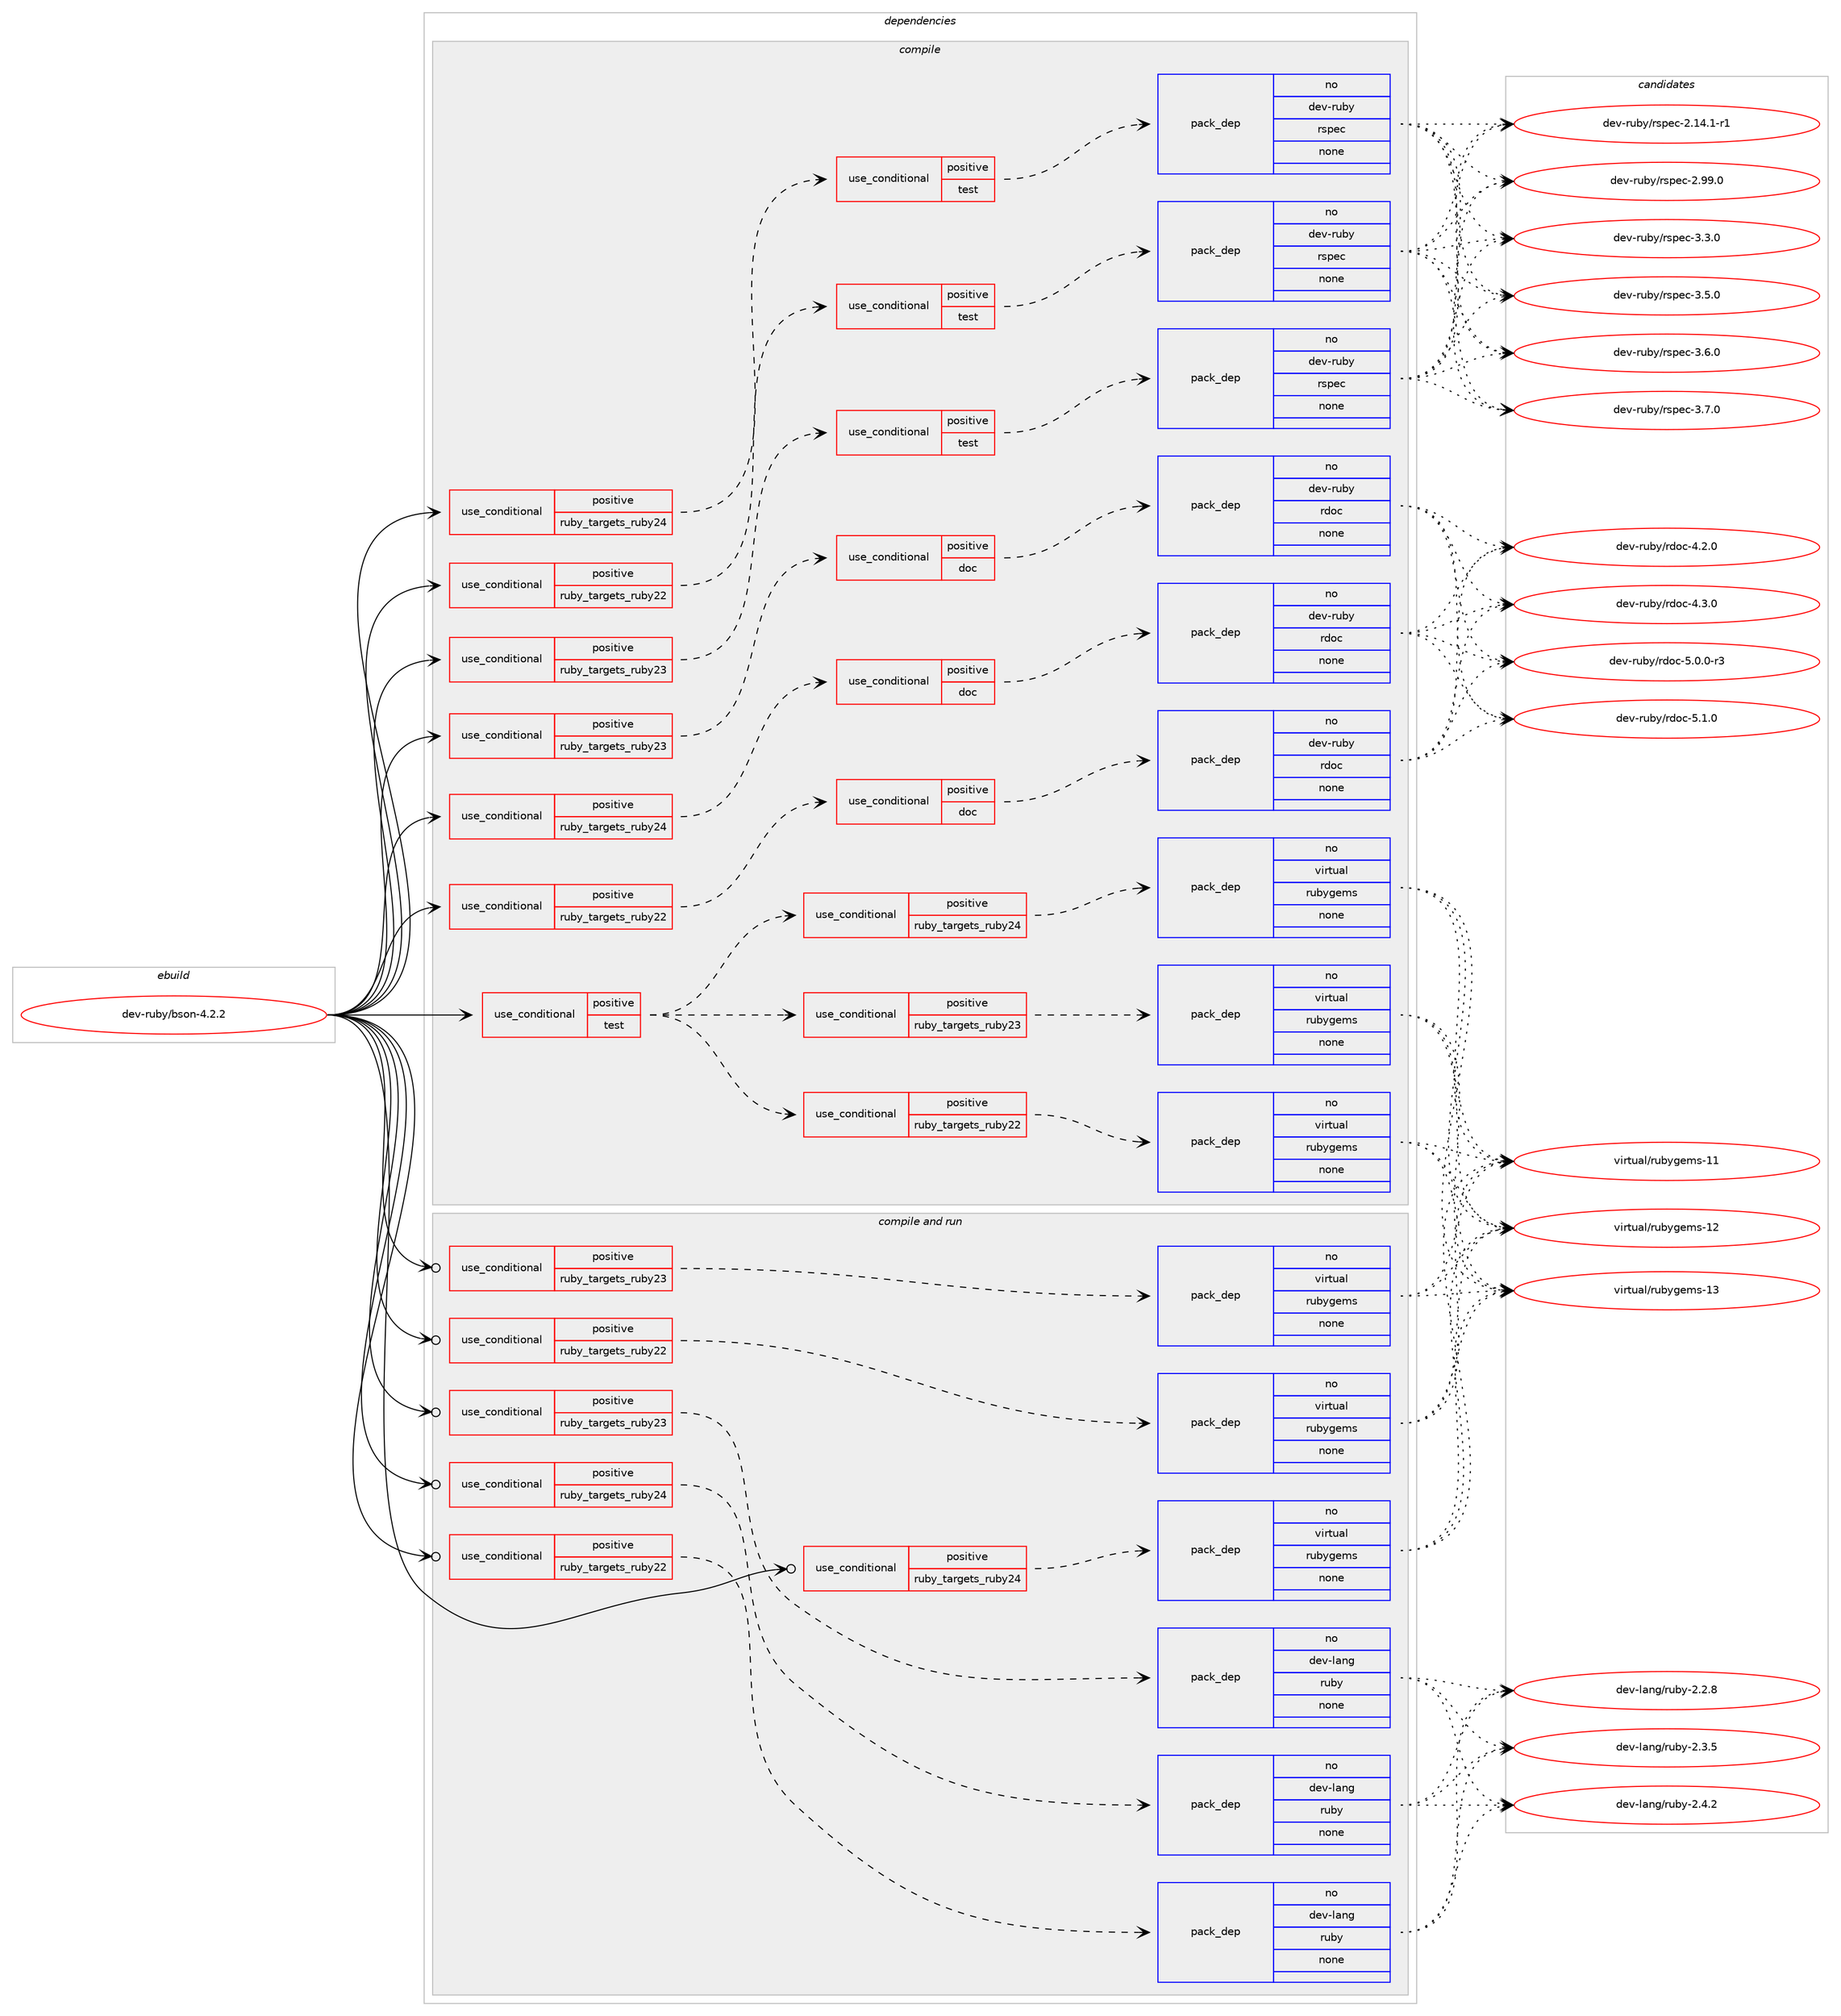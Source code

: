 digraph prolog {

# *************
# Graph options
# *************

newrank=true;
concentrate=true;
compound=true;
graph [rankdir=LR,fontname=Helvetica,fontsize=10,ranksep=1.5];#, ranksep=2.5, nodesep=0.2];
edge  [arrowhead=vee];
node  [fontname=Helvetica,fontsize=10];

# **********
# The ebuild
# **********

subgraph cluster_leftcol {
color=gray;
rank=same;
label=<<i>ebuild</i>>;
id [label="dev-ruby/bson-4.2.2", color=red, width=4, href="../dev-ruby/bson-4.2.2.svg"];
}

# ****************
# The dependencies
# ****************

subgraph cluster_midcol {
color=gray;
label=<<i>dependencies</i>>;
subgraph cluster_compile {
fillcolor="#eeeeee";
style=filled;
label=<<i>compile</i>>;
subgraph cond53128 {
dependency231008 [label=<<TABLE BORDER="0" CELLBORDER="1" CELLSPACING="0" CELLPADDING="4"><TR><TD ROWSPAN="3" CELLPADDING="10">use_conditional</TD></TR><TR><TD>positive</TD></TR><TR><TD>ruby_targets_ruby22</TD></TR></TABLE>>, shape=none, color=red];
subgraph cond53129 {
dependency231009 [label=<<TABLE BORDER="0" CELLBORDER="1" CELLSPACING="0" CELLPADDING="4"><TR><TD ROWSPAN="3" CELLPADDING="10">use_conditional</TD></TR><TR><TD>positive</TD></TR><TR><TD>doc</TD></TR></TABLE>>, shape=none, color=red];
subgraph pack173806 {
dependency231010 [label=<<TABLE BORDER="0" CELLBORDER="1" CELLSPACING="0" CELLPADDING="4" WIDTH="220"><TR><TD ROWSPAN="6" CELLPADDING="30">pack_dep</TD></TR><TR><TD WIDTH="110">no</TD></TR><TR><TD>dev-ruby</TD></TR><TR><TD>rdoc</TD></TR><TR><TD>none</TD></TR><TR><TD></TD></TR></TABLE>>, shape=none, color=blue];
}
dependency231009:e -> dependency231010:w [weight=20,style="dashed",arrowhead="vee"];
}
dependency231008:e -> dependency231009:w [weight=20,style="dashed",arrowhead="vee"];
}
id:e -> dependency231008:w [weight=20,style="solid",arrowhead="vee"];
subgraph cond53130 {
dependency231011 [label=<<TABLE BORDER="0" CELLBORDER="1" CELLSPACING="0" CELLPADDING="4"><TR><TD ROWSPAN="3" CELLPADDING="10">use_conditional</TD></TR><TR><TD>positive</TD></TR><TR><TD>ruby_targets_ruby22</TD></TR></TABLE>>, shape=none, color=red];
subgraph cond53131 {
dependency231012 [label=<<TABLE BORDER="0" CELLBORDER="1" CELLSPACING="0" CELLPADDING="4"><TR><TD ROWSPAN="3" CELLPADDING="10">use_conditional</TD></TR><TR><TD>positive</TD></TR><TR><TD>test</TD></TR></TABLE>>, shape=none, color=red];
subgraph pack173807 {
dependency231013 [label=<<TABLE BORDER="0" CELLBORDER="1" CELLSPACING="0" CELLPADDING="4" WIDTH="220"><TR><TD ROWSPAN="6" CELLPADDING="30">pack_dep</TD></TR><TR><TD WIDTH="110">no</TD></TR><TR><TD>dev-ruby</TD></TR><TR><TD>rspec</TD></TR><TR><TD>none</TD></TR><TR><TD></TD></TR></TABLE>>, shape=none, color=blue];
}
dependency231012:e -> dependency231013:w [weight=20,style="dashed",arrowhead="vee"];
}
dependency231011:e -> dependency231012:w [weight=20,style="dashed",arrowhead="vee"];
}
id:e -> dependency231011:w [weight=20,style="solid",arrowhead="vee"];
subgraph cond53132 {
dependency231014 [label=<<TABLE BORDER="0" CELLBORDER="1" CELLSPACING="0" CELLPADDING="4"><TR><TD ROWSPAN="3" CELLPADDING="10">use_conditional</TD></TR><TR><TD>positive</TD></TR><TR><TD>ruby_targets_ruby23</TD></TR></TABLE>>, shape=none, color=red];
subgraph cond53133 {
dependency231015 [label=<<TABLE BORDER="0" CELLBORDER="1" CELLSPACING="0" CELLPADDING="4"><TR><TD ROWSPAN="3" CELLPADDING="10">use_conditional</TD></TR><TR><TD>positive</TD></TR><TR><TD>doc</TD></TR></TABLE>>, shape=none, color=red];
subgraph pack173808 {
dependency231016 [label=<<TABLE BORDER="0" CELLBORDER="1" CELLSPACING="0" CELLPADDING="4" WIDTH="220"><TR><TD ROWSPAN="6" CELLPADDING="30">pack_dep</TD></TR><TR><TD WIDTH="110">no</TD></TR><TR><TD>dev-ruby</TD></TR><TR><TD>rdoc</TD></TR><TR><TD>none</TD></TR><TR><TD></TD></TR></TABLE>>, shape=none, color=blue];
}
dependency231015:e -> dependency231016:w [weight=20,style="dashed",arrowhead="vee"];
}
dependency231014:e -> dependency231015:w [weight=20,style="dashed",arrowhead="vee"];
}
id:e -> dependency231014:w [weight=20,style="solid",arrowhead="vee"];
subgraph cond53134 {
dependency231017 [label=<<TABLE BORDER="0" CELLBORDER="1" CELLSPACING="0" CELLPADDING="4"><TR><TD ROWSPAN="3" CELLPADDING="10">use_conditional</TD></TR><TR><TD>positive</TD></TR><TR><TD>ruby_targets_ruby23</TD></TR></TABLE>>, shape=none, color=red];
subgraph cond53135 {
dependency231018 [label=<<TABLE BORDER="0" CELLBORDER="1" CELLSPACING="0" CELLPADDING="4"><TR><TD ROWSPAN="3" CELLPADDING="10">use_conditional</TD></TR><TR><TD>positive</TD></TR><TR><TD>test</TD></TR></TABLE>>, shape=none, color=red];
subgraph pack173809 {
dependency231019 [label=<<TABLE BORDER="0" CELLBORDER="1" CELLSPACING="0" CELLPADDING="4" WIDTH="220"><TR><TD ROWSPAN="6" CELLPADDING="30">pack_dep</TD></TR><TR><TD WIDTH="110">no</TD></TR><TR><TD>dev-ruby</TD></TR><TR><TD>rspec</TD></TR><TR><TD>none</TD></TR><TR><TD></TD></TR></TABLE>>, shape=none, color=blue];
}
dependency231018:e -> dependency231019:w [weight=20,style="dashed",arrowhead="vee"];
}
dependency231017:e -> dependency231018:w [weight=20,style="dashed",arrowhead="vee"];
}
id:e -> dependency231017:w [weight=20,style="solid",arrowhead="vee"];
subgraph cond53136 {
dependency231020 [label=<<TABLE BORDER="0" CELLBORDER="1" CELLSPACING="0" CELLPADDING="4"><TR><TD ROWSPAN="3" CELLPADDING="10">use_conditional</TD></TR><TR><TD>positive</TD></TR><TR><TD>ruby_targets_ruby24</TD></TR></TABLE>>, shape=none, color=red];
subgraph cond53137 {
dependency231021 [label=<<TABLE BORDER="0" CELLBORDER="1" CELLSPACING="0" CELLPADDING="4"><TR><TD ROWSPAN="3" CELLPADDING="10">use_conditional</TD></TR><TR><TD>positive</TD></TR><TR><TD>doc</TD></TR></TABLE>>, shape=none, color=red];
subgraph pack173810 {
dependency231022 [label=<<TABLE BORDER="0" CELLBORDER="1" CELLSPACING="0" CELLPADDING="4" WIDTH="220"><TR><TD ROWSPAN="6" CELLPADDING="30">pack_dep</TD></TR><TR><TD WIDTH="110">no</TD></TR><TR><TD>dev-ruby</TD></TR><TR><TD>rdoc</TD></TR><TR><TD>none</TD></TR><TR><TD></TD></TR></TABLE>>, shape=none, color=blue];
}
dependency231021:e -> dependency231022:w [weight=20,style="dashed",arrowhead="vee"];
}
dependency231020:e -> dependency231021:w [weight=20,style="dashed",arrowhead="vee"];
}
id:e -> dependency231020:w [weight=20,style="solid",arrowhead="vee"];
subgraph cond53138 {
dependency231023 [label=<<TABLE BORDER="0" CELLBORDER="1" CELLSPACING="0" CELLPADDING="4"><TR><TD ROWSPAN="3" CELLPADDING="10">use_conditional</TD></TR><TR><TD>positive</TD></TR><TR><TD>ruby_targets_ruby24</TD></TR></TABLE>>, shape=none, color=red];
subgraph cond53139 {
dependency231024 [label=<<TABLE BORDER="0" CELLBORDER="1" CELLSPACING="0" CELLPADDING="4"><TR><TD ROWSPAN="3" CELLPADDING="10">use_conditional</TD></TR><TR><TD>positive</TD></TR><TR><TD>test</TD></TR></TABLE>>, shape=none, color=red];
subgraph pack173811 {
dependency231025 [label=<<TABLE BORDER="0" CELLBORDER="1" CELLSPACING="0" CELLPADDING="4" WIDTH="220"><TR><TD ROWSPAN="6" CELLPADDING="30">pack_dep</TD></TR><TR><TD WIDTH="110">no</TD></TR><TR><TD>dev-ruby</TD></TR><TR><TD>rspec</TD></TR><TR><TD>none</TD></TR><TR><TD></TD></TR></TABLE>>, shape=none, color=blue];
}
dependency231024:e -> dependency231025:w [weight=20,style="dashed",arrowhead="vee"];
}
dependency231023:e -> dependency231024:w [weight=20,style="dashed",arrowhead="vee"];
}
id:e -> dependency231023:w [weight=20,style="solid",arrowhead="vee"];
subgraph cond53140 {
dependency231026 [label=<<TABLE BORDER="0" CELLBORDER="1" CELLSPACING="0" CELLPADDING="4"><TR><TD ROWSPAN="3" CELLPADDING="10">use_conditional</TD></TR><TR><TD>positive</TD></TR><TR><TD>test</TD></TR></TABLE>>, shape=none, color=red];
subgraph cond53141 {
dependency231027 [label=<<TABLE BORDER="0" CELLBORDER="1" CELLSPACING="0" CELLPADDING="4"><TR><TD ROWSPAN="3" CELLPADDING="10">use_conditional</TD></TR><TR><TD>positive</TD></TR><TR><TD>ruby_targets_ruby22</TD></TR></TABLE>>, shape=none, color=red];
subgraph pack173812 {
dependency231028 [label=<<TABLE BORDER="0" CELLBORDER="1" CELLSPACING="0" CELLPADDING="4" WIDTH="220"><TR><TD ROWSPAN="6" CELLPADDING="30">pack_dep</TD></TR><TR><TD WIDTH="110">no</TD></TR><TR><TD>virtual</TD></TR><TR><TD>rubygems</TD></TR><TR><TD>none</TD></TR><TR><TD></TD></TR></TABLE>>, shape=none, color=blue];
}
dependency231027:e -> dependency231028:w [weight=20,style="dashed",arrowhead="vee"];
}
dependency231026:e -> dependency231027:w [weight=20,style="dashed",arrowhead="vee"];
subgraph cond53142 {
dependency231029 [label=<<TABLE BORDER="0" CELLBORDER="1" CELLSPACING="0" CELLPADDING="4"><TR><TD ROWSPAN="3" CELLPADDING="10">use_conditional</TD></TR><TR><TD>positive</TD></TR><TR><TD>ruby_targets_ruby23</TD></TR></TABLE>>, shape=none, color=red];
subgraph pack173813 {
dependency231030 [label=<<TABLE BORDER="0" CELLBORDER="1" CELLSPACING="0" CELLPADDING="4" WIDTH="220"><TR><TD ROWSPAN="6" CELLPADDING="30">pack_dep</TD></TR><TR><TD WIDTH="110">no</TD></TR><TR><TD>virtual</TD></TR><TR><TD>rubygems</TD></TR><TR><TD>none</TD></TR><TR><TD></TD></TR></TABLE>>, shape=none, color=blue];
}
dependency231029:e -> dependency231030:w [weight=20,style="dashed",arrowhead="vee"];
}
dependency231026:e -> dependency231029:w [weight=20,style="dashed",arrowhead="vee"];
subgraph cond53143 {
dependency231031 [label=<<TABLE BORDER="0" CELLBORDER="1" CELLSPACING="0" CELLPADDING="4"><TR><TD ROWSPAN="3" CELLPADDING="10">use_conditional</TD></TR><TR><TD>positive</TD></TR><TR><TD>ruby_targets_ruby24</TD></TR></TABLE>>, shape=none, color=red];
subgraph pack173814 {
dependency231032 [label=<<TABLE BORDER="0" CELLBORDER="1" CELLSPACING="0" CELLPADDING="4" WIDTH="220"><TR><TD ROWSPAN="6" CELLPADDING="30">pack_dep</TD></TR><TR><TD WIDTH="110">no</TD></TR><TR><TD>virtual</TD></TR><TR><TD>rubygems</TD></TR><TR><TD>none</TD></TR><TR><TD></TD></TR></TABLE>>, shape=none, color=blue];
}
dependency231031:e -> dependency231032:w [weight=20,style="dashed",arrowhead="vee"];
}
dependency231026:e -> dependency231031:w [weight=20,style="dashed",arrowhead="vee"];
}
id:e -> dependency231026:w [weight=20,style="solid",arrowhead="vee"];
}
subgraph cluster_compileandrun {
fillcolor="#eeeeee";
style=filled;
label=<<i>compile and run</i>>;
subgraph cond53144 {
dependency231033 [label=<<TABLE BORDER="0" CELLBORDER="1" CELLSPACING="0" CELLPADDING="4"><TR><TD ROWSPAN="3" CELLPADDING="10">use_conditional</TD></TR><TR><TD>positive</TD></TR><TR><TD>ruby_targets_ruby22</TD></TR></TABLE>>, shape=none, color=red];
subgraph pack173815 {
dependency231034 [label=<<TABLE BORDER="0" CELLBORDER="1" CELLSPACING="0" CELLPADDING="4" WIDTH="220"><TR><TD ROWSPAN="6" CELLPADDING="30">pack_dep</TD></TR><TR><TD WIDTH="110">no</TD></TR><TR><TD>dev-lang</TD></TR><TR><TD>ruby</TD></TR><TR><TD>none</TD></TR><TR><TD></TD></TR></TABLE>>, shape=none, color=blue];
}
dependency231033:e -> dependency231034:w [weight=20,style="dashed",arrowhead="vee"];
}
id:e -> dependency231033:w [weight=20,style="solid",arrowhead="odotvee"];
subgraph cond53145 {
dependency231035 [label=<<TABLE BORDER="0" CELLBORDER="1" CELLSPACING="0" CELLPADDING="4"><TR><TD ROWSPAN="3" CELLPADDING="10">use_conditional</TD></TR><TR><TD>positive</TD></TR><TR><TD>ruby_targets_ruby22</TD></TR></TABLE>>, shape=none, color=red];
subgraph pack173816 {
dependency231036 [label=<<TABLE BORDER="0" CELLBORDER="1" CELLSPACING="0" CELLPADDING="4" WIDTH="220"><TR><TD ROWSPAN="6" CELLPADDING="30">pack_dep</TD></TR><TR><TD WIDTH="110">no</TD></TR><TR><TD>virtual</TD></TR><TR><TD>rubygems</TD></TR><TR><TD>none</TD></TR><TR><TD></TD></TR></TABLE>>, shape=none, color=blue];
}
dependency231035:e -> dependency231036:w [weight=20,style="dashed",arrowhead="vee"];
}
id:e -> dependency231035:w [weight=20,style="solid",arrowhead="odotvee"];
subgraph cond53146 {
dependency231037 [label=<<TABLE BORDER="0" CELLBORDER="1" CELLSPACING="0" CELLPADDING="4"><TR><TD ROWSPAN="3" CELLPADDING="10">use_conditional</TD></TR><TR><TD>positive</TD></TR><TR><TD>ruby_targets_ruby23</TD></TR></TABLE>>, shape=none, color=red];
subgraph pack173817 {
dependency231038 [label=<<TABLE BORDER="0" CELLBORDER="1" CELLSPACING="0" CELLPADDING="4" WIDTH="220"><TR><TD ROWSPAN="6" CELLPADDING="30">pack_dep</TD></TR><TR><TD WIDTH="110">no</TD></TR><TR><TD>dev-lang</TD></TR><TR><TD>ruby</TD></TR><TR><TD>none</TD></TR><TR><TD></TD></TR></TABLE>>, shape=none, color=blue];
}
dependency231037:e -> dependency231038:w [weight=20,style="dashed",arrowhead="vee"];
}
id:e -> dependency231037:w [weight=20,style="solid",arrowhead="odotvee"];
subgraph cond53147 {
dependency231039 [label=<<TABLE BORDER="0" CELLBORDER="1" CELLSPACING="0" CELLPADDING="4"><TR><TD ROWSPAN="3" CELLPADDING="10">use_conditional</TD></TR><TR><TD>positive</TD></TR><TR><TD>ruby_targets_ruby23</TD></TR></TABLE>>, shape=none, color=red];
subgraph pack173818 {
dependency231040 [label=<<TABLE BORDER="0" CELLBORDER="1" CELLSPACING="0" CELLPADDING="4" WIDTH="220"><TR><TD ROWSPAN="6" CELLPADDING="30">pack_dep</TD></TR><TR><TD WIDTH="110">no</TD></TR><TR><TD>virtual</TD></TR><TR><TD>rubygems</TD></TR><TR><TD>none</TD></TR><TR><TD></TD></TR></TABLE>>, shape=none, color=blue];
}
dependency231039:e -> dependency231040:w [weight=20,style="dashed",arrowhead="vee"];
}
id:e -> dependency231039:w [weight=20,style="solid",arrowhead="odotvee"];
subgraph cond53148 {
dependency231041 [label=<<TABLE BORDER="0" CELLBORDER="1" CELLSPACING="0" CELLPADDING="4"><TR><TD ROWSPAN="3" CELLPADDING="10">use_conditional</TD></TR><TR><TD>positive</TD></TR><TR><TD>ruby_targets_ruby24</TD></TR></TABLE>>, shape=none, color=red];
subgraph pack173819 {
dependency231042 [label=<<TABLE BORDER="0" CELLBORDER="1" CELLSPACING="0" CELLPADDING="4" WIDTH="220"><TR><TD ROWSPAN="6" CELLPADDING="30">pack_dep</TD></TR><TR><TD WIDTH="110">no</TD></TR><TR><TD>dev-lang</TD></TR><TR><TD>ruby</TD></TR><TR><TD>none</TD></TR><TR><TD></TD></TR></TABLE>>, shape=none, color=blue];
}
dependency231041:e -> dependency231042:w [weight=20,style="dashed",arrowhead="vee"];
}
id:e -> dependency231041:w [weight=20,style="solid",arrowhead="odotvee"];
subgraph cond53149 {
dependency231043 [label=<<TABLE BORDER="0" CELLBORDER="1" CELLSPACING="0" CELLPADDING="4"><TR><TD ROWSPAN="3" CELLPADDING="10">use_conditional</TD></TR><TR><TD>positive</TD></TR><TR><TD>ruby_targets_ruby24</TD></TR></TABLE>>, shape=none, color=red];
subgraph pack173820 {
dependency231044 [label=<<TABLE BORDER="0" CELLBORDER="1" CELLSPACING="0" CELLPADDING="4" WIDTH="220"><TR><TD ROWSPAN="6" CELLPADDING="30">pack_dep</TD></TR><TR><TD WIDTH="110">no</TD></TR><TR><TD>virtual</TD></TR><TR><TD>rubygems</TD></TR><TR><TD>none</TD></TR><TR><TD></TD></TR></TABLE>>, shape=none, color=blue];
}
dependency231043:e -> dependency231044:w [weight=20,style="dashed",arrowhead="vee"];
}
id:e -> dependency231043:w [weight=20,style="solid",arrowhead="odotvee"];
}
subgraph cluster_run {
fillcolor="#eeeeee";
style=filled;
label=<<i>run</i>>;
}
}

# **************
# The candidates
# **************

subgraph cluster_choices {
rank=same;
color=gray;
label=<<i>candidates</i>>;

subgraph choice173806 {
color=black;
nodesep=1;
choice10010111845114117981214711410011199455246504648 [label="dev-ruby/rdoc-4.2.0", color=red, width=4,href="../dev-ruby/rdoc-4.2.0.svg"];
choice10010111845114117981214711410011199455246514648 [label="dev-ruby/rdoc-4.3.0", color=red, width=4,href="../dev-ruby/rdoc-4.3.0.svg"];
choice100101118451141179812147114100111994553464846484511451 [label="dev-ruby/rdoc-5.0.0-r3", color=red, width=4,href="../dev-ruby/rdoc-5.0.0-r3.svg"];
choice10010111845114117981214711410011199455346494648 [label="dev-ruby/rdoc-5.1.0", color=red, width=4,href="../dev-ruby/rdoc-5.1.0.svg"];
dependency231010:e -> choice10010111845114117981214711410011199455246504648:w [style=dotted,weight="100"];
dependency231010:e -> choice10010111845114117981214711410011199455246514648:w [style=dotted,weight="100"];
dependency231010:e -> choice100101118451141179812147114100111994553464846484511451:w [style=dotted,weight="100"];
dependency231010:e -> choice10010111845114117981214711410011199455346494648:w [style=dotted,weight="100"];
}
subgraph choice173807 {
color=black;
nodesep=1;
choice10010111845114117981214711411511210199455046495246494511449 [label="dev-ruby/rspec-2.14.1-r1", color=red, width=4,href="../dev-ruby/rspec-2.14.1-r1.svg"];
choice1001011184511411798121471141151121019945504657574648 [label="dev-ruby/rspec-2.99.0", color=red, width=4,href="../dev-ruby/rspec-2.99.0.svg"];
choice10010111845114117981214711411511210199455146514648 [label="dev-ruby/rspec-3.3.0", color=red, width=4,href="../dev-ruby/rspec-3.3.0.svg"];
choice10010111845114117981214711411511210199455146534648 [label="dev-ruby/rspec-3.5.0", color=red, width=4,href="../dev-ruby/rspec-3.5.0.svg"];
choice10010111845114117981214711411511210199455146544648 [label="dev-ruby/rspec-3.6.0", color=red, width=4,href="../dev-ruby/rspec-3.6.0.svg"];
choice10010111845114117981214711411511210199455146554648 [label="dev-ruby/rspec-3.7.0", color=red, width=4,href="../dev-ruby/rspec-3.7.0.svg"];
dependency231013:e -> choice10010111845114117981214711411511210199455046495246494511449:w [style=dotted,weight="100"];
dependency231013:e -> choice1001011184511411798121471141151121019945504657574648:w [style=dotted,weight="100"];
dependency231013:e -> choice10010111845114117981214711411511210199455146514648:w [style=dotted,weight="100"];
dependency231013:e -> choice10010111845114117981214711411511210199455146534648:w [style=dotted,weight="100"];
dependency231013:e -> choice10010111845114117981214711411511210199455146544648:w [style=dotted,weight="100"];
dependency231013:e -> choice10010111845114117981214711411511210199455146554648:w [style=dotted,weight="100"];
}
subgraph choice173808 {
color=black;
nodesep=1;
choice10010111845114117981214711410011199455246504648 [label="dev-ruby/rdoc-4.2.0", color=red, width=4,href="../dev-ruby/rdoc-4.2.0.svg"];
choice10010111845114117981214711410011199455246514648 [label="dev-ruby/rdoc-4.3.0", color=red, width=4,href="../dev-ruby/rdoc-4.3.0.svg"];
choice100101118451141179812147114100111994553464846484511451 [label="dev-ruby/rdoc-5.0.0-r3", color=red, width=4,href="../dev-ruby/rdoc-5.0.0-r3.svg"];
choice10010111845114117981214711410011199455346494648 [label="dev-ruby/rdoc-5.1.0", color=red, width=4,href="../dev-ruby/rdoc-5.1.0.svg"];
dependency231016:e -> choice10010111845114117981214711410011199455246504648:w [style=dotted,weight="100"];
dependency231016:e -> choice10010111845114117981214711410011199455246514648:w [style=dotted,weight="100"];
dependency231016:e -> choice100101118451141179812147114100111994553464846484511451:w [style=dotted,weight="100"];
dependency231016:e -> choice10010111845114117981214711410011199455346494648:w [style=dotted,weight="100"];
}
subgraph choice173809 {
color=black;
nodesep=1;
choice10010111845114117981214711411511210199455046495246494511449 [label="dev-ruby/rspec-2.14.1-r1", color=red, width=4,href="../dev-ruby/rspec-2.14.1-r1.svg"];
choice1001011184511411798121471141151121019945504657574648 [label="dev-ruby/rspec-2.99.0", color=red, width=4,href="../dev-ruby/rspec-2.99.0.svg"];
choice10010111845114117981214711411511210199455146514648 [label="dev-ruby/rspec-3.3.0", color=red, width=4,href="../dev-ruby/rspec-3.3.0.svg"];
choice10010111845114117981214711411511210199455146534648 [label="dev-ruby/rspec-3.5.0", color=red, width=4,href="../dev-ruby/rspec-3.5.0.svg"];
choice10010111845114117981214711411511210199455146544648 [label="dev-ruby/rspec-3.6.0", color=red, width=4,href="../dev-ruby/rspec-3.6.0.svg"];
choice10010111845114117981214711411511210199455146554648 [label="dev-ruby/rspec-3.7.0", color=red, width=4,href="../dev-ruby/rspec-3.7.0.svg"];
dependency231019:e -> choice10010111845114117981214711411511210199455046495246494511449:w [style=dotted,weight="100"];
dependency231019:e -> choice1001011184511411798121471141151121019945504657574648:w [style=dotted,weight="100"];
dependency231019:e -> choice10010111845114117981214711411511210199455146514648:w [style=dotted,weight="100"];
dependency231019:e -> choice10010111845114117981214711411511210199455146534648:w [style=dotted,weight="100"];
dependency231019:e -> choice10010111845114117981214711411511210199455146544648:w [style=dotted,weight="100"];
dependency231019:e -> choice10010111845114117981214711411511210199455146554648:w [style=dotted,weight="100"];
}
subgraph choice173810 {
color=black;
nodesep=1;
choice10010111845114117981214711410011199455246504648 [label="dev-ruby/rdoc-4.2.0", color=red, width=4,href="../dev-ruby/rdoc-4.2.0.svg"];
choice10010111845114117981214711410011199455246514648 [label="dev-ruby/rdoc-4.3.0", color=red, width=4,href="../dev-ruby/rdoc-4.3.0.svg"];
choice100101118451141179812147114100111994553464846484511451 [label="dev-ruby/rdoc-5.0.0-r3", color=red, width=4,href="../dev-ruby/rdoc-5.0.0-r3.svg"];
choice10010111845114117981214711410011199455346494648 [label="dev-ruby/rdoc-5.1.0", color=red, width=4,href="../dev-ruby/rdoc-5.1.0.svg"];
dependency231022:e -> choice10010111845114117981214711410011199455246504648:w [style=dotted,weight="100"];
dependency231022:e -> choice10010111845114117981214711410011199455246514648:w [style=dotted,weight="100"];
dependency231022:e -> choice100101118451141179812147114100111994553464846484511451:w [style=dotted,weight="100"];
dependency231022:e -> choice10010111845114117981214711410011199455346494648:w [style=dotted,weight="100"];
}
subgraph choice173811 {
color=black;
nodesep=1;
choice10010111845114117981214711411511210199455046495246494511449 [label="dev-ruby/rspec-2.14.1-r1", color=red, width=4,href="../dev-ruby/rspec-2.14.1-r1.svg"];
choice1001011184511411798121471141151121019945504657574648 [label="dev-ruby/rspec-2.99.0", color=red, width=4,href="../dev-ruby/rspec-2.99.0.svg"];
choice10010111845114117981214711411511210199455146514648 [label="dev-ruby/rspec-3.3.0", color=red, width=4,href="../dev-ruby/rspec-3.3.0.svg"];
choice10010111845114117981214711411511210199455146534648 [label="dev-ruby/rspec-3.5.0", color=red, width=4,href="../dev-ruby/rspec-3.5.0.svg"];
choice10010111845114117981214711411511210199455146544648 [label="dev-ruby/rspec-3.6.0", color=red, width=4,href="../dev-ruby/rspec-3.6.0.svg"];
choice10010111845114117981214711411511210199455146554648 [label="dev-ruby/rspec-3.7.0", color=red, width=4,href="../dev-ruby/rspec-3.7.0.svg"];
dependency231025:e -> choice10010111845114117981214711411511210199455046495246494511449:w [style=dotted,weight="100"];
dependency231025:e -> choice1001011184511411798121471141151121019945504657574648:w [style=dotted,weight="100"];
dependency231025:e -> choice10010111845114117981214711411511210199455146514648:w [style=dotted,weight="100"];
dependency231025:e -> choice10010111845114117981214711411511210199455146534648:w [style=dotted,weight="100"];
dependency231025:e -> choice10010111845114117981214711411511210199455146544648:w [style=dotted,weight="100"];
dependency231025:e -> choice10010111845114117981214711411511210199455146554648:w [style=dotted,weight="100"];
}
subgraph choice173812 {
color=black;
nodesep=1;
choice118105114116117971084711411798121103101109115454949 [label="virtual/rubygems-11", color=red, width=4,href="../virtual/rubygems-11.svg"];
choice118105114116117971084711411798121103101109115454950 [label="virtual/rubygems-12", color=red, width=4,href="../virtual/rubygems-12.svg"];
choice118105114116117971084711411798121103101109115454951 [label="virtual/rubygems-13", color=red, width=4,href="../virtual/rubygems-13.svg"];
dependency231028:e -> choice118105114116117971084711411798121103101109115454949:w [style=dotted,weight="100"];
dependency231028:e -> choice118105114116117971084711411798121103101109115454950:w [style=dotted,weight="100"];
dependency231028:e -> choice118105114116117971084711411798121103101109115454951:w [style=dotted,weight="100"];
}
subgraph choice173813 {
color=black;
nodesep=1;
choice118105114116117971084711411798121103101109115454949 [label="virtual/rubygems-11", color=red, width=4,href="../virtual/rubygems-11.svg"];
choice118105114116117971084711411798121103101109115454950 [label="virtual/rubygems-12", color=red, width=4,href="../virtual/rubygems-12.svg"];
choice118105114116117971084711411798121103101109115454951 [label="virtual/rubygems-13", color=red, width=4,href="../virtual/rubygems-13.svg"];
dependency231030:e -> choice118105114116117971084711411798121103101109115454949:w [style=dotted,weight="100"];
dependency231030:e -> choice118105114116117971084711411798121103101109115454950:w [style=dotted,weight="100"];
dependency231030:e -> choice118105114116117971084711411798121103101109115454951:w [style=dotted,weight="100"];
}
subgraph choice173814 {
color=black;
nodesep=1;
choice118105114116117971084711411798121103101109115454949 [label="virtual/rubygems-11", color=red, width=4,href="../virtual/rubygems-11.svg"];
choice118105114116117971084711411798121103101109115454950 [label="virtual/rubygems-12", color=red, width=4,href="../virtual/rubygems-12.svg"];
choice118105114116117971084711411798121103101109115454951 [label="virtual/rubygems-13", color=red, width=4,href="../virtual/rubygems-13.svg"];
dependency231032:e -> choice118105114116117971084711411798121103101109115454949:w [style=dotted,weight="100"];
dependency231032:e -> choice118105114116117971084711411798121103101109115454950:w [style=dotted,weight="100"];
dependency231032:e -> choice118105114116117971084711411798121103101109115454951:w [style=dotted,weight="100"];
}
subgraph choice173815 {
color=black;
nodesep=1;
choice10010111845108971101034711411798121455046504656 [label="dev-lang/ruby-2.2.8", color=red, width=4,href="../dev-lang/ruby-2.2.8.svg"];
choice10010111845108971101034711411798121455046514653 [label="dev-lang/ruby-2.3.5", color=red, width=4,href="../dev-lang/ruby-2.3.5.svg"];
choice10010111845108971101034711411798121455046524650 [label="dev-lang/ruby-2.4.2", color=red, width=4,href="../dev-lang/ruby-2.4.2.svg"];
dependency231034:e -> choice10010111845108971101034711411798121455046504656:w [style=dotted,weight="100"];
dependency231034:e -> choice10010111845108971101034711411798121455046514653:w [style=dotted,weight="100"];
dependency231034:e -> choice10010111845108971101034711411798121455046524650:w [style=dotted,weight="100"];
}
subgraph choice173816 {
color=black;
nodesep=1;
choice118105114116117971084711411798121103101109115454949 [label="virtual/rubygems-11", color=red, width=4,href="../virtual/rubygems-11.svg"];
choice118105114116117971084711411798121103101109115454950 [label="virtual/rubygems-12", color=red, width=4,href="../virtual/rubygems-12.svg"];
choice118105114116117971084711411798121103101109115454951 [label="virtual/rubygems-13", color=red, width=4,href="../virtual/rubygems-13.svg"];
dependency231036:e -> choice118105114116117971084711411798121103101109115454949:w [style=dotted,weight="100"];
dependency231036:e -> choice118105114116117971084711411798121103101109115454950:w [style=dotted,weight="100"];
dependency231036:e -> choice118105114116117971084711411798121103101109115454951:w [style=dotted,weight="100"];
}
subgraph choice173817 {
color=black;
nodesep=1;
choice10010111845108971101034711411798121455046504656 [label="dev-lang/ruby-2.2.8", color=red, width=4,href="../dev-lang/ruby-2.2.8.svg"];
choice10010111845108971101034711411798121455046514653 [label="dev-lang/ruby-2.3.5", color=red, width=4,href="../dev-lang/ruby-2.3.5.svg"];
choice10010111845108971101034711411798121455046524650 [label="dev-lang/ruby-2.4.2", color=red, width=4,href="../dev-lang/ruby-2.4.2.svg"];
dependency231038:e -> choice10010111845108971101034711411798121455046504656:w [style=dotted,weight="100"];
dependency231038:e -> choice10010111845108971101034711411798121455046514653:w [style=dotted,weight="100"];
dependency231038:e -> choice10010111845108971101034711411798121455046524650:w [style=dotted,weight="100"];
}
subgraph choice173818 {
color=black;
nodesep=1;
choice118105114116117971084711411798121103101109115454949 [label="virtual/rubygems-11", color=red, width=4,href="../virtual/rubygems-11.svg"];
choice118105114116117971084711411798121103101109115454950 [label="virtual/rubygems-12", color=red, width=4,href="../virtual/rubygems-12.svg"];
choice118105114116117971084711411798121103101109115454951 [label="virtual/rubygems-13", color=red, width=4,href="../virtual/rubygems-13.svg"];
dependency231040:e -> choice118105114116117971084711411798121103101109115454949:w [style=dotted,weight="100"];
dependency231040:e -> choice118105114116117971084711411798121103101109115454950:w [style=dotted,weight="100"];
dependency231040:e -> choice118105114116117971084711411798121103101109115454951:w [style=dotted,weight="100"];
}
subgraph choice173819 {
color=black;
nodesep=1;
choice10010111845108971101034711411798121455046504656 [label="dev-lang/ruby-2.2.8", color=red, width=4,href="../dev-lang/ruby-2.2.8.svg"];
choice10010111845108971101034711411798121455046514653 [label="dev-lang/ruby-2.3.5", color=red, width=4,href="../dev-lang/ruby-2.3.5.svg"];
choice10010111845108971101034711411798121455046524650 [label="dev-lang/ruby-2.4.2", color=red, width=4,href="../dev-lang/ruby-2.4.2.svg"];
dependency231042:e -> choice10010111845108971101034711411798121455046504656:w [style=dotted,weight="100"];
dependency231042:e -> choice10010111845108971101034711411798121455046514653:w [style=dotted,weight="100"];
dependency231042:e -> choice10010111845108971101034711411798121455046524650:w [style=dotted,weight="100"];
}
subgraph choice173820 {
color=black;
nodesep=1;
choice118105114116117971084711411798121103101109115454949 [label="virtual/rubygems-11", color=red, width=4,href="../virtual/rubygems-11.svg"];
choice118105114116117971084711411798121103101109115454950 [label="virtual/rubygems-12", color=red, width=4,href="../virtual/rubygems-12.svg"];
choice118105114116117971084711411798121103101109115454951 [label="virtual/rubygems-13", color=red, width=4,href="../virtual/rubygems-13.svg"];
dependency231044:e -> choice118105114116117971084711411798121103101109115454949:w [style=dotted,weight="100"];
dependency231044:e -> choice118105114116117971084711411798121103101109115454950:w [style=dotted,weight="100"];
dependency231044:e -> choice118105114116117971084711411798121103101109115454951:w [style=dotted,weight="100"];
}
}

}
